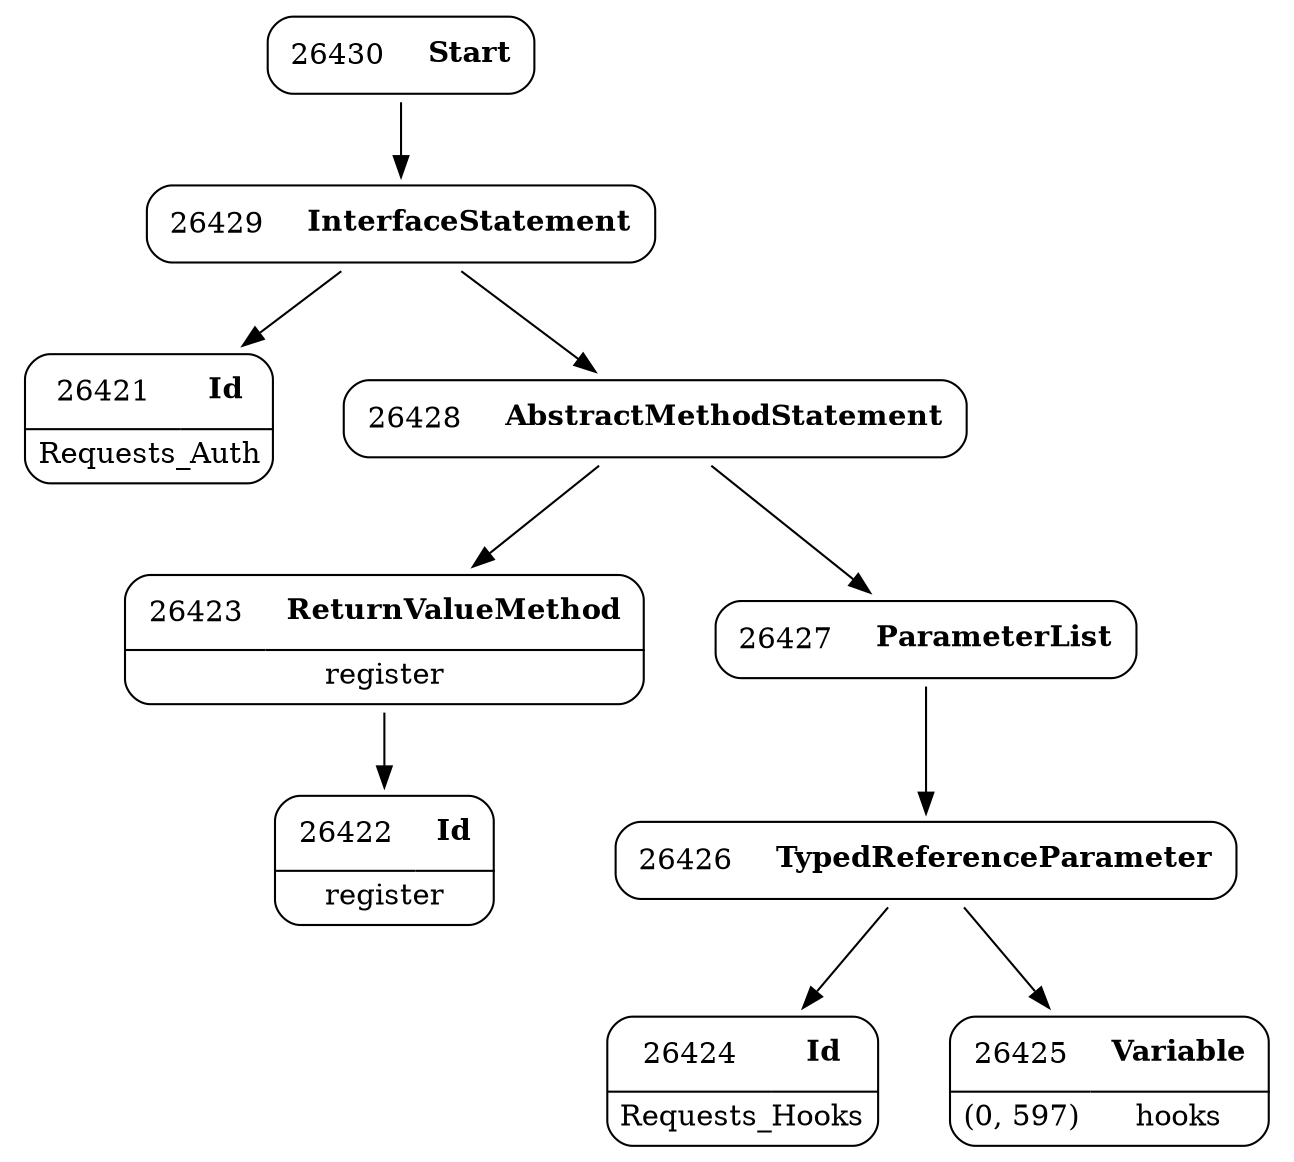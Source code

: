digraph ast {
node [shape=none];
26421 [label=<<TABLE border='1' cellspacing='0' cellpadding='10' style='rounded' ><TR><TD border='0'>26421</TD><TD border='0'><B>Id</B></TD></TR><HR/><TR><TD border='0' cellpadding='5' colspan='2'>Requests_Auth</TD></TR></TABLE>>];
26422 [label=<<TABLE border='1' cellspacing='0' cellpadding='10' style='rounded' ><TR><TD border='0'>26422</TD><TD border='0'><B>Id</B></TD></TR><HR/><TR><TD border='0' cellpadding='5' colspan='2'>register</TD></TR></TABLE>>];
26423 [label=<<TABLE border='1' cellspacing='0' cellpadding='10' style='rounded' ><TR><TD border='0'>26423</TD><TD border='0'><B>ReturnValueMethod</B></TD></TR><HR/><TR><TD border='0' cellpadding='5' colspan='2'>register</TD></TR></TABLE>>];
26423 -> 26422 [weight=2];
26424 [label=<<TABLE border='1' cellspacing='0' cellpadding='10' style='rounded' ><TR><TD border='0'>26424</TD><TD border='0'><B>Id</B></TD></TR><HR/><TR><TD border='0' cellpadding='5' colspan='2'>Requests_Hooks</TD></TR></TABLE>>];
26425 [label=<<TABLE border='1' cellspacing='0' cellpadding='10' style='rounded' ><TR><TD border='0'>26425</TD><TD border='0'><B>Variable</B></TD></TR><HR/><TR><TD border='0' cellpadding='5'>(0, 597)</TD><TD border='0' cellpadding='5'>hooks</TD></TR></TABLE>>];
26426 [label=<<TABLE border='1' cellspacing='0' cellpadding='10' style='rounded' ><TR><TD border='0'>26426</TD><TD border='0'><B>TypedReferenceParameter</B></TD></TR></TABLE>>];
26426 -> 26424 [weight=2];
26426 -> 26425 [weight=2];
26427 [label=<<TABLE border='1' cellspacing='0' cellpadding='10' style='rounded' ><TR><TD border='0'>26427</TD><TD border='0'><B>ParameterList</B></TD></TR></TABLE>>];
26427 -> 26426 [weight=2];
26428 [label=<<TABLE border='1' cellspacing='0' cellpadding='10' style='rounded' ><TR><TD border='0'>26428</TD><TD border='0'><B>AbstractMethodStatement</B></TD></TR></TABLE>>];
26428 -> 26423 [weight=2];
26428 -> 26427 [weight=2];
26429 [label=<<TABLE border='1' cellspacing='0' cellpadding='10' style='rounded' ><TR><TD border='0'>26429</TD><TD border='0'><B>InterfaceStatement</B></TD></TR></TABLE>>];
26429 -> 26421 [weight=2];
26429 -> 26428 [weight=2];
26430 [label=<<TABLE border='1' cellspacing='0' cellpadding='10' style='rounded' ><TR><TD border='0'>26430</TD><TD border='0'><B>Start</B></TD></TR></TABLE>>];
26430 -> 26429 [weight=2];
}
